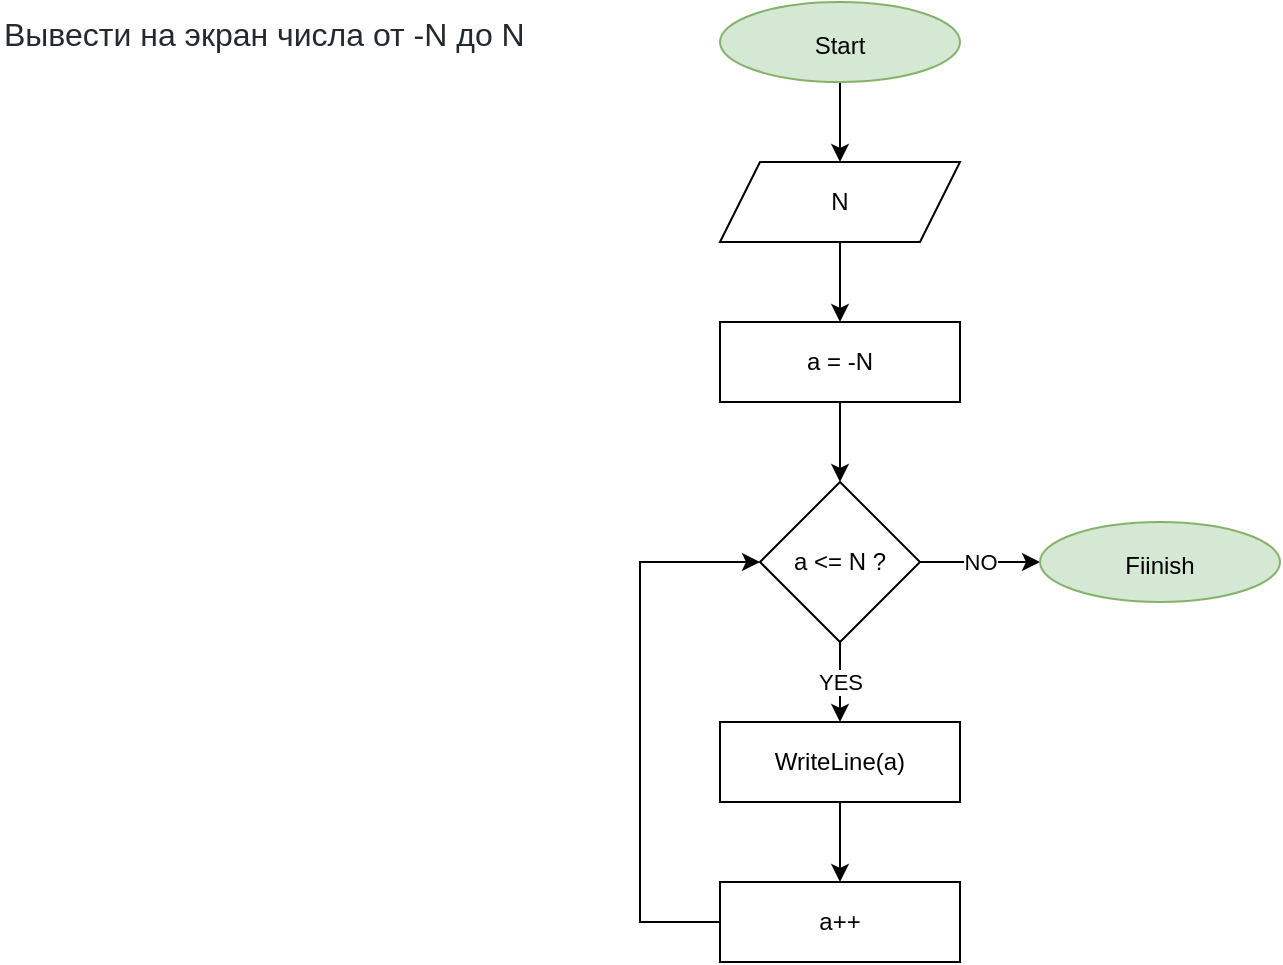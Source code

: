 <mxfile version="19.0.3" type="device"><diagram id="PjbJQl8zYtayhOYucI9E" name="Страница 1"><mxGraphModel dx="702" dy="865" grid="1" gridSize="10" guides="1" tooltips="1" connect="1" arrows="1" fold="1" page="1" pageScale="1" pageWidth="1169" pageHeight="827" math="0" shadow="0"><root><mxCell id="0"/><mxCell id="1" parent="0"/><mxCell id="fis6zYz87-TvOqp3J6Ct-5" style="edgeStyle=orthogonalEdgeStyle;rounded=0;orthogonalLoop=1;jettySize=auto;html=1;exitX=0.5;exitY=1;exitDx=0;exitDy=0;entryX=0.5;entryY=0;entryDx=0;entryDy=0;" edge="1" parent="1" source="fis6zYz87-TvOqp3J6Ct-1" target="fis6zYz87-TvOqp3J6Ct-2"><mxGeometry relative="1" as="geometry"/></mxCell><mxCell id="fis6zYz87-TvOqp3J6Ct-1" value="&lt;font style=&quot;font-size: 12px;&quot;&gt;Start&lt;/font&gt;" style="ellipse;whiteSpace=wrap;html=1;fontSize=16;fillColor=#d5e8d4;strokeColor=#82b366;" vertex="1" parent="1"><mxGeometry x="360" width="120" height="40" as="geometry"/></mxCell><mxCell id="fis6zYz87-TvOqp3J6Ct-4" style="edgeStyle=orthogonalEdgeStyle;rounded=0;orthogonalLoop=1;jettySize=auto;html=1;exitX=0.5;exitY=1;exitDx=0;exitDy=0;entryX=0.5;entryY=0;entryDx=0;entryDy=0;" edge="1" parent="1" source="fis6zYz87-TvOqp3J6Ct-2" target="fis6zYz87-TvOqp3J6Ct-3"><mxGeometry relative="1" as="geometry"/></mxCell><mxCell id="fis6zYz87-TvOqp3J6Ct-2" value="N" style="shape=parallelogram;perimeter=parallelogramPerimeter;whiteSpace=wrap;html=1;fixedSize=1;" vertex="1" parent="1"><mxGeometry x="360" y="80" width="120" height="40" as="geometry"/></mxCell><mxCell id="fis6zYz87-TvOqp3J6Ct-12" style="edgeStyle=orthogonalEdgeStyle;rounded=0;orthogonalLoop=1;jettySize=auto;html=1;exitX=0.5;exitY=1;exitDx=0;exitDy=0;entryX=0.5;entryY=0;entryDx=0;entryDy=0;" edge="1" parent="1" source="fis6zYz87-TvOqp3J6Ct-3" target="fis6zYz87-TvOqp3J6Ct-6"><mxGeometry relative="1" as="geometry"/></mxCell><mxCell id="fis6zYz87-TvOqp3J6Ct-3" value="a = -N" style="rounded=0;whiteSpace=wrap;html=1;" vertex="1" parent="1"><mxGeometry x="360" y="160" width="120" height="40" as="geometry"/></mxCell><mxCell id="fis6zYz87-TvOqp3J6Ct-9" value="YES" style="edgeStyle=orthogonalEdgeStyle;rounded=0;orthogonalLoop=1;jettySize=auto;html=1;exitX=0.5;exitY=1;exitDx=0;exitDy=0;entryX=0.5;entryY=0;entryDx=0;entryDy=0;" edge="1" parent="1" source="fis6zYz87-TvOqp3J6Ct-6" target="fis6zYz87-TvOqp3J6Ct-7"><mxGeometry relative="1" as="geometry"/></mxCell><mxCell id="fis6zYz87-TvOqp3J6Ct-15" value="NO" style="edgeStyle=orthogonalEdgeStyle;rounded=0;orthogonalLoop=1;jettySize=auto;html=1;exitX=1;exitY=0.5;exitDx=0;exitDy=0;entryX=0;entryY=0.5;entryDx=0;entryDy=0;" edge="1" parent="1" source="fis6zYz87-TvOqp3J6Ct-6" target="fis6zYz87-TvOqp3J6Ct-14"><mxGeometry relative="1" as="geometry"/></mxCell><mxCell id="fis6zYz87-TvOqp3J6Ct-6" value="a &amp;lt;= N ?" style="rhombus;whiteSpace=wrap;html=1;" vertex="1" parent="1"><mxGeometry x="380" y="240" width="80" height="80" as="geometry"/></mxCell><mxCell id="fis6zYz87-TvOqp3J6Ct-10" style="edgeStyle=orthogonalEdgeStyle;rounded=0;orthogonalLoop=1;jettySize=auto;html=1;exitX=0.5;exitY=1;exitDx=0;exitDy=0;entryX=0.5;entryY=0;entryDx=0;entryDy=0;" edge="1" parent="1" source="fis6zYz87-TvOqp3J6Ct-7" target="fis6zYz87-TvOqp3J6Ct-8"><mxGeometry relative="1" as="geometry"/></mxCell><mxCell id="fis6zYz87-TvOqp3J6Ct-7" value="WriteLine(a)" style="rounded=0;whiteSpace=wrap;html=1;" vertex="1" parent="1"><mxGeometry x="360" y="360" width="120" height="40" as="geometry"/></mxCell><mxCell id="fis6zYz87-TvOqp3J6Ct-11" style="edgeStyle=orthogonalEdgeStyle;rounded=0;orthogonalLoop=1;jettySize=auto;html=1;exitX=0;exitY=0.5;exitDx=0;exitDy=0;entryX=0;entryY=0.5;entryDx=0;entryDy=0;" edge="1" parent="1" source="fis6zYz87-TvOqp3J6Ct-8" target="fis6zYz87-TvOqp3J6Ct-6"><mxGeometry relative="1" as="geometry"><Array as="points"><mxPoint x="320" y="460"/><mxPoint x="320" y="280"/></Array></mxGeometry></mxCell><mxCell id="fis6zYz87-TvOqp3J6Ct-8" value="a++" style="rounded=0;whiteSpace=wrap;html=1;" vertex="1" parent="1"><mxGeometry x="360" y="440" width="120" height="40" as="geometry"/></mxCell><mxCell id="fis6zYz87-TvOqp3J6Ct-13" value="&lt;b id=&quot;docs-internal-guid-ac60fa6e-7fff-43e8-7ab8-157d46df6e29&quot; style=&quot;font-weight:normal;&quot;&gt;&lt;span style=&quot;font-size: 12pt; font-family: Arial; color: rgb(36, 41, 47); background-color: transparent; font-weight: 400; font-style: normal; font-variant: normal; text-decoration: none; vertical-align: baseline;&quot;&gt;Вывести на экран числа от -N до N&lt;/span&gt;&lt;/b&gt;" style="text;whiteSpace=wrap;html=1;" vertex="1" parent="1"><mxGeometry width="290" height="30" as="geometry"/></mxCell><mxCell id="fis6zYz87-TvOqp3J6Ct-14" value="&lt;font style=&quot;font-size: 12px;&quot;&gt;Fiinish&lt;/font&gt;" style="ellipse;whiteSpace=wrap;html=1;fontSize=16;fillColor=#d5e8d4;strokeColor=#82b366;" vertex="1" parent="1"><mxGeometry x="520" y="260" width="120" height="40" as="geometry"/></mxCell></root></mxGraphModel></diagram></mxfile>